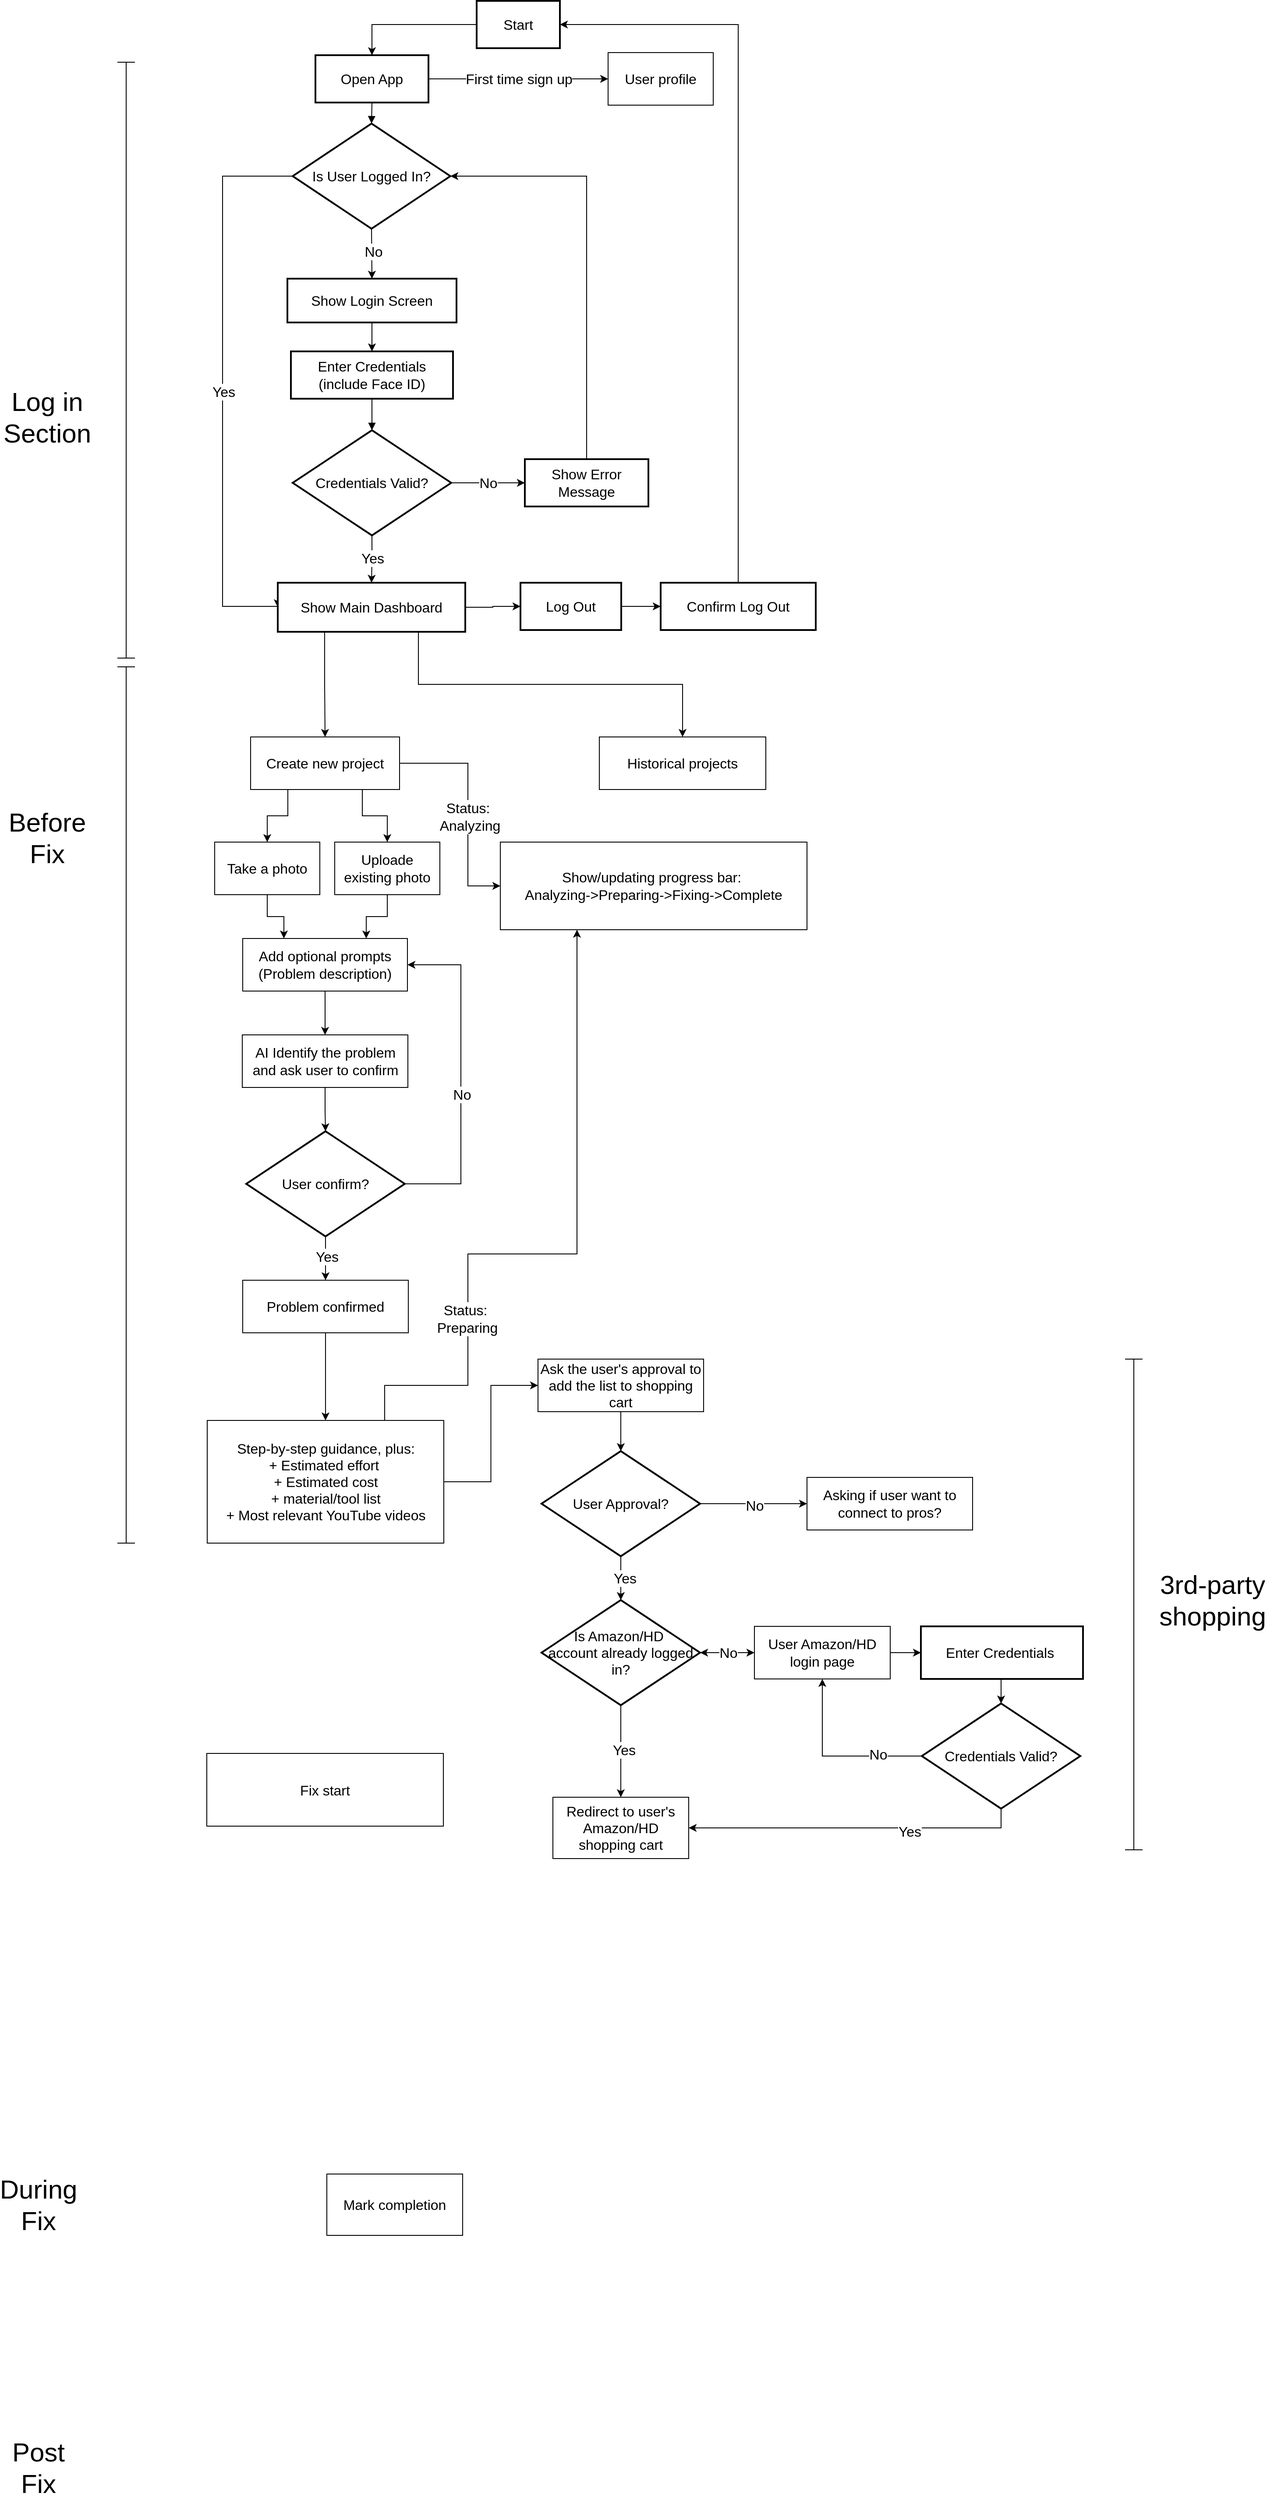 <mxfile version="27.2.0">
  <diagram name="Page-1" id="i8-PB3AcAraNgIOo55Ax">
    <mxGraphModel dx="1426" dy="807" grid="1" gridSize="10" guides="1" tooltips="1" connect="1" arrows="1" fold="1" page="1" pageScale="1" pageWidth="850" pageHeight="1100" math="0" shadow="0">
      <root>
        <mxCell id="0" />
        <mxCell id="1" parent="0" />
        <mxCell id="IaQsyCqeO4DwuMl-rm6--35" style="edgeStyle=orthogonalEdgeStyle;rounded=0;orthogonalLoop=1;jettySize=auto;html=1;exitX=0;exitY=0.5;exitDx=0;exitDy=0;entryX=0.5;entryY=0;entryDx=0;entryDy=0;" parent="1" source="2" target="3" edge="1">
          <mxGeometry relative="1" as="geometry" />
        </mxCell>
        <mxCell id="2" value="Start" style="whiteSpace=wrap;strokeWidth=2;fontSize=16;" parent="1" vertex="1">
          <mxGeometry x="580" y="10" width="95" height="54" as="geometry" />
        </mxCell>
        <mxCell id="TPra9BGJ07zB-xDGY-pQ-31" style="edgeStyle=orthogonalEdgeStyle;rounded=0;orthogonalLoop=1;jettySize=auto;html=1;exitX=1;exitY=0.5;exitDx=0;exitDy=0;entryX=0;entryY=0.5;entryDx=0;entryDy=0;" edge="1" parent="1" source="3" target="TPra9BGJ07zB-xDGY-pQ-30">
          <mxGeometry relative="1" as="geometry" />
        </mxCell>
        <mxCell id="TPra9BGJ07zB-xDGY-pQ-32" value="First time sign up" style="edgeLabel;html=1;align=center;verticalAlign=middle;resizable=0;points=[];fontSize=16;" vertex="1" connectable="0" parent="TPra9BGJ07zB-xDGY-pQ-31">
          <mxGeometry x="-0.288" y="1" relative="1" as="geometry">
            <mxPoint x="30" y="1" as="offset" />
          </mxGeometry>
        </mxCell>
        <mxCell id="3" value="Open App" style="whiteSpace=wrap;strokeWidth=2;fontSize=16;" parent="1" vertex="1">
          <mxGeometry x="396" y="72" width="129" height="54" as="geometry" />
        </mxCell>
        <mxCell id="IaQsyCqeO4DwuMl-rm6--65" style="edgeStyle=orthogonalEdgeStyle;rounded=0;orthogonalLoop=1;jettySize=auto;html=1;exitX=0;exitY=0.5;exitDx=0;exitDy=0;entryX=0;entryY=0.5;entryDx=0;entryDy=0;" parent="1" source="4" target="5" edge="1">
          <mxGeometry relative="1" as="geometry">
            <Array as="points">
              <mxPoint x="290" y="210" />
              <mxPoint x="290" y="701" />
            </Array>
          </mxGeometry>
        </mxCell>
        <mxCell id="IaQsyCqeO4DwuMl-rm6--66" value="Yes" style="edgeLabel;html=1;align=center;verticalAlign=middle;resizable=0;points=[];fontSize=16;" parent="IaQsyCqeO4DwuMl-rm6--65" vertex="1" connectable="0">
          <mxGeometry x="0.027" y="1" relative="1" as="geometry">
            <mxPoint as="offset" />
          </mxGeometry>
        </mxCell>
        <mxCell id="4" value="Is User Logged In?" style="rhombus;strokeWidth=2;whiteSpace=wrap;fontSize=16;" parent="1" vertex="1">
          <mxGeometry x="370" y="150" width="180" height="120" as="geometry" />
        </mxCell>
        <mxCell id="IaQsyCqeO4DwuMl-rm6--48" style="edgeStyle=orthogonalEdgeStyle;rounded=0;orthogonalLoop=1;jettySize=auto;html=1;exitX=1;exitY=0.5;exitDx=0;exitDy=0;entryX=0;entryY=0.5;entryDx=0;entryDy=0;" parent="1" source="5" target="13" edge="1">
          <mxGeometry relative="1" as="geometry" />
        </mxCell>
        <mxCell id="IaQsyCqeO4DwuMl-rm6--91" style="edgeStyle=orthogonalEdgeStyle;rounded=0;orthogonalLoop=1;jettySize=auto;html=1;exitX=0.75;exitY=1;exitDx=0;exitDy=0;" parent="1" source="5" target="hKCGwhO5Zb8HghyvoK2L-65" edge="1">
          <mxGeometry relative="1" as="geometry" />
        </mxCell>
        <mxCell id="5" value="Show Main Dashboard" style="whiteSpace=wrap;strokeWidth=2;fontSize=16;" parent="1" vertex="1">
          <mxGeometry x="353" y="674" width="214" height="56" as="geometry" />
        </mxCell>
        <mxCell id="6" value="Show Login Screen" style="whiteSpace=wrap;strokeWidth=2;fontSize=16;" parent="1" vertex="1">
          <mxGeometry x="364" y="327" width="193" height="50" as="geometry" />
        </mxCell>
        <mxCell id="7" value="Enter Credentials (include Face ID)" style="whiteSpace=wrap;strokeWidth=2;fontSize=16;" parent="1" vertex="1">
          <mxGeometry x="368" y="410" width="185" height="54" as="geometry" />
        </mxCell>
        <mxCell id="IaQsyCqeO4DwuMl-rm6--71" style="edgeStyle=orthogonalEdgeStyle;rounded=0;orthogonalLoop=1;jettySize=auto;html=1;exitX=0.5;exitY=1;exitDx=0;exitDy=0;entryX=0.5;entryY=0;entryDx=0;entryDy=0;" parent="1" source="8" target="5" edge="1">
          <mxGeometry relative="1" as="geometry" />
        </mxCell>
        <mxCell id="IaQsyCqeO4DwuMl-rm6--72" value="Yes" style="edgeLabel;html=1;align=center;verticalAlign=middle;resizable=0;points=[];fontSize=16;" parent="IaQsyCqeO4DwuMl-rm6--71" vertex="1" connectable="0">
          <mxGeometry x="-0.049" relative="1" as="geometry">
            <mxPoint as="offset" />
          </mxGeometry>
        </mxCell>
        <mxCell id="8" value="Credentials Valid?" style="rhombus;strokeWidth=2;whiteSpace=wrap;fontSize=16;" parent="1" vertex="1">
          <mxGeometry x="370" y="500" width="181" height="120" as="geometry" />
        </mxCell>
        <mxCell id="IaQsyCqeO4DwuMl-rm6--60" style="edgeStyle=orthogonalEdgeStyle;rounded=0;orthogonalLoop=1;jettySize=auto;html=1;exitX=0.5;exitY=0;exitDx=0;exitDy=0;entryX=1;entryY=0.5;entryDx=0;entryDy=0;" parent="1" source="9" target="4" edge="1">
          <mxGeometry relative="1" as="geometry" />
        </mxCell>
        <mxCell id="9" value="Show Error Message" style="whiteSpace=wrap;strokeWidth=2;fontSize=16;" parent="1" vertex="1">
          <mxGeometry x="635" y="533" width="141" height="54" as="geometry" />
        </mxCell>
        <mxCell id="IaQsyCqeO4DwuMl-rm6--54" style="edgeStyle=orthogonalEdgeStyle;rounded=0;orthogonalLoop=1;jettySize=auto;html=1;exitX=1;exitY=0.5;exitDx=0;exitDy=0;entryX=0;entryY=0.5;entryDx=0;entryDy=0;" parent="1" source="13" target="24" edge="1">
          <mxGeometry relative="1" as="geometry" />
        </mxCell>
        <mxCell id="13" value="Log Out" style="whiteSpace=wrap;strokeWidth=2;fontSize=16;" parent="1" vertex="1">
          <mxGeometry x="630" y="674" width="115" height="54" as="geometry" />
        </mxCell>
        <mxCell id="IaQsyCqeO4DwuMl-rm6--57" style="edgeStyle=orthogonalEdgeStyle;rounded=0;orthogonalLoop=1;jettySize=auto;html=1;exitX=0.5;exitY=0;exitDx=0;exitDy=0;entryX=1;entryY=0.5;entryDx=0;entryDy=0;" parent="1" source="24" target="2" edge="1">
          <mxGeometry relative="1" as="geometry" />
        </mxCell>
        <mxCell id="24" value="Confirm Log Out" style="whiteSpace=wrap;strokeWidth=2;fontSize=16;" parent="1" vertex="1">
          <mxGeometry x="790" y="674" width="177" height="54" as="geometry" />
        </mxCell>
        <mxCell id="26" value="" style="curved=1;startArrow=none;endArrow=block;exitX=0.5;exitY=1;entryX=0.5;entryY=0;" parent="1" source="3" target="4" edge="1">
          <mxGeometry relative="1" as="geometry">
            <Array as="points" />
          </mxGeometry>
        </mxCell>
        <mxCell id="30" value="" style="curved=1;startArrow=none;endArrow=block;exitX=0.5;exitY=1;entryX=0.5;entryY=0;" parent="1" source="7" target="8" edge="1">
          <mxGeometry relative="1" as="geometry">
            <Array as="points" />
          </mxGeometry>
        </mxCell>
        <mxCell id="IaQsyCqeO4DwuMl-rm6--103" style="edgeStyle=orthogonalEdgeStyle;rounded=0;orthogonalLoop=1;jettySize=auto;html=1;exitX=0.25;exitY=1;exitDx=0;exitDy=0;" parent="1" source="hKCGwhO5Zb8HghyvoK2L-64" target="hKCGwhO5Zb8HghyvoK2L-66" edge="1">
          <mxGeometry relative="1" as="geometry" />
        </mxCell>
        <mxCell id="IaQsyCqeO4DwuMl-rm6--104" style="edgeStyle=orthogonalEdgeStyle;rounded=0;orthogonalLoop=1;jettySize=auto;html=1;exitX=0.75;exitY=1;exitDx=0;exitDy=0;" parent="1" source="hKCGwhO5Zb8HghyvoK2L-64" target="hKCGwhO5Zb8HghyvoK2L-67" edge="1">
          <mxGeometry relative="1" as="geometry" />
        </mxCell>
        <mxCell id="okQW3DUtCBUilretQnqk-32" style="edgeStyle=orthogonalEdgeStyle;rounded=0;orthogonalLoop=1;jettySize=auto;html=1;exitX=1;exitY=0.5;exitDx=0;exitDy=0;entryX=0;entryY=0.5;entryDx=0;entryDy=0;" parent="1" source="hKCGwhO5Zb8HghyvoK2L-64" target="okQW3DUtCBUilretQnqk-31" edge="1">
          <mxGeometry relative="1" as="geometry">
            <Array as="points">
              <mxPoint x="570" y="880" />
              <mxPoint x="570" y="1020" />
            </Array>
          </mxGeometry>
        </mxCell>
        <mxCell id="okQW3DUtCBUilretQnqk-34" value="Status:&amp;nbsp;&lt;div&gt;Analyzing&lt;/div&gt;" style="edgeLabel;html=1;align=center;verticalAlign=middle;resizable=0;points=[];fontSize=16;" parent="okQW3DUtCBUilretQnqk-32" vertex="1" connectable="0">
          <mxGeometry x="0.09" y="2" relative="1" as="geometry">
            <mxPoint as="offset" />
          </mxGeometry>
        </mxCell>
        <mxCell id="hKCGwhO5Zb8HghyvoK2L-64" value="Create new project" style="rounded=0;whiteSpace=wrap;html=1;fontSize=16;" parent="1" vertex="1">
          <mxGeometry x="322" y="850" width="170" height="60" as="geometry" />
        </mxCell>
        <mxCell id="hKCGwhO5Zb8HghyvoK2L-65" value="Historical projects" style="rounded=0;whiteSpace=wrap;html=1;fontSize=16;" parent="1" vertex="1">
          <mxGeometry x="720" y="850" width="190" height="60" as="geometry" />
        </mxCell>
        <mxCell id="IaQsyCqeO4DwuMl-rm6--106" style="edgeStyle=orthogonalEdgeStyle;rounded=0;orthogonalLoop=1;jettySize=auto;html=1;exitX=0.5;exitY=1;exitDx=0;exitDy=0;entryX=0.25;entryY=0;entryDx=0;entryDy=0;" parent="1" source="hKCGwhO5Zb8HghyvoK2L-66" target="IaQsyCqeO4DwuMl-rm6--105" edge="1">
          <mxGeometry relative="1" as="geometry" />
        </mxCell>
        <mxCell id="hKCGwhO5Zb8HghyvoK2L-66" value="Take a photo" style="rounded=0;whiteSpace=wrap;html=1;fontSize=16;" parent="1" vertex="1">
          <mxGeometry x="281" y="970" width="120" height="60" as="geometry" />
        </mxCell>
        <mxCell id="IaQsyCqeO4DwuMl-rm6--108" style="edgeStyle=orthogonalEdgeStyle;rounded=0;orthogonalLoop=1;jettySize=auto;html=1;exitX=0.5;exitY=1;exitDx=0;exitDy=0;entryX=0.75;entryY=0;entryDx=0;entryDy=0;" parent="1" source="hKCGwhO5Zb8HghyvoK2L-67" target="IaQsyCqeO4DwuMl-rm6--105" edge="1">
          <mxGeometry relative="1" as="geometry" />
        </mxCell>
        <mxCell id="hKCGwhO5Zb8HghyvoK2L-67" value="Uploade existing photo" style="rounded=0;whiteSpace=wrap;html=1;fontSize=16;" parent="1" vertex="1">
          <mxGeometry x="418" y="970" width="120" height="60" as="geometry" />
        </mxCell>
        <mxCell id="IaQsyCqeO4DwuMl-rm6--33" value="&lt;font style=&quot;font-size: 30px;&quot;&gt;Log in Section&lt;/font&gt;" style="text;html=1;align=center;verticalAlign=middle;whiteSpace=wrap;rounded=0;" parent="1" vertex="1">
          <mxGeometry x="60" y="470" width="60" height="30" as="geometry" />
        </mxCell>
        <mxCell id="IaQsyCqeO4DwuMl-rm6--38" value="" style="endArrow=classic;html=1;rounded=0;exitX=0.5;exitY=1;exitDx=0;exitDy=0;entryX=0.5;entryY=0;entryDx=0;entryDy=0;" parent="1" source="4" target="6" edge="1">
          <mxGeometry width="50" height="50" relative="1" as="geometry">
            <mxPoint x="470" y="332" as="sourcePoint" />
            <mxPoint x="520" y="282" as="targetPoint" />
          </mxGeometry>
        </mxCell>
        <mxCell id="IaQsyCqeO4DwuMl-rm6--73" value="No" style="edgeLabel;html=1;align=center;verticalAlign=middle;resizable=0;points=[];fontSize=16;" parent="IaQsyCqeO4DwuMl-rm6--38" vertex="1" connectable="0">
          <mxGeometry x="-0.108" y="2" relative="1" as="geometry">
            <mxPoint as="offset" />
          </mxGeometry>
        </mxCell>
        <mxCell id="IaQsyCqeO4DwuMl-rm6--39" value="" style="endArrow=classic;html=1;rounded=0;exitX=0.5;exitY=1;exitDx=0;exitDy=0;" parent="1" source="6" target="7" edge="1">
          <mxGeometry width="50" height="50" relative="1" as="geometry">
            <mxPoint x="340" y="652" as="sourcePoint" />
            <mxPoint x="390" y="602" as="targetPoint" />
          </mxGeometry>
        </mxCell>
        <mxCell id="IaQsyCqeO4DwuMl-rm6--40" value="" style="endArrow=classic;html=1;rounded=0;exitX=1;exitY=0.5;exitDx=0;exitDy=0;entryX=0;entryY=0.5;entryDx=0;entryDy=0;" parent="1" source="8" target="9" edge="1">
          <mxGeometry relative="1" as="geometry">
            <mxPoint x="310" y="582" as="sourcePoint" />
            <mxPoint x="410" y="582" as="targetPoint" />
          </mxGeometry>
        </mxCell>
        <mxCell id="IaQsyCqeO4DwuMl-rm6--41" value="No" style="edgeLabel;resizable=0;html=1;;align=center;verticalAlign=middle;fontSize=16;" parent="IaQsyCqeO4DwuMl-rm6--40" connectable="0" vertex="1">
          <mxGeometry relative="1" as="geometry" />
        </mxCell>
        <mxCell id="IaQsyCqeO4DwuMl-rm6--93" style="edgeStyle=orthogonalEdgeStyle;rounded=0;orthogonalLoop=1;jettySize=auto;html=1;exitX=0.25;exitY=1;exitDx=0;exitDy=0;entryX=0.5;entryY=0;entryDx=0;entryDy=0;" parent="1" source="5" target="hKCGwhO5Zb8HghyvoK2L-64" edge="1">
          <mxGeometry relative="1" as="geometry">
            <mxPoint x="379" y="760" as="sourcePoint" />
            <mxPoint x="470" y="880" as="targetPoint" />
          </mxGeometry>
        </mxCell>
        <mxCell id="IaQsyCqeO4DwuMl-rm6--94" value="" style="shape=crossbar;whiteSpace=wrap;html=1;rounded=1;direction=south;" parent="1" vertex="1">
          <mxGeometry x="170" y="80" width="20" height="680" as="geometry" />
        </mxCell>
        <mxCell id="IaQsyCqeO4DwuMl-rm6--98" value="&lt;font style=&quot;font-size: 30px;&quot;&gt;Before Fix&lt;/font&gt;" style="text;html=1;align=center;verticalAlign=middle;whiteSpace=wrap;rounded=0;" parent="1" vertex="1">
          <mxGeometry x="60" y="950" width="60" height="30" as="geometry" />
        </mxCell>
        <mxCell id="IaQsyCqeO4DwuMl-rm6--100" value="" style="shape=crossbar;whiteSpace=wrap;html=1;rounded=1;direction=south;" parent="1" vertex="1">
          <mxGeometry x="170" y="770" width="20" height="1000" as="geometry" />
        </mxCell>
        <mxCell id="Fr-ovOuMh-uTbBDMMSQN-33" style="edgeStyle=orthogonalEdgeStyle;rounded=0;orthogonalLoop=1;jettySize=auto;html=1;exitX=0.5;exitY=1;exitDx=0;exitDy=0;entryX=0.5;entryY=0;entryDx=0;entryDy=0;" parent="1" source="IaQsyCqeO4DwuMl-rm6--105" target="IaQsyCqeO4DwuMl-rm6--110" edge="1">
          <mxGeometry relative="1" as="geometry" />
        </mxCell>
        <mxCell id="IaQsyCqeO4DwuMl-rm6--105" value="Add optional prompts (Problem description)" style="rounded=0;whiteSpace=wrap;html=1;fontSize=16;" parent="1" vertex="1">
          <mxGeometry x="313" y="1080" width="188" height="60" as="geometry" />
        </mxCell>
        <mxCell id="IaQsyCqeO4DwuMl-rm6--117" style="edgeStyle=orthogonalEdgeStyle;rounded=0;orthogonalLoop=1;jettySize=auto;html=1;exitX=0.5;exitY=1;exitDx=0;exitDy=0;entryX=0.5;entryY=0;entryDx=0;entryDy=0;" parent="1" source="IaQsyCqeO4DwuMl-rm6--110" target="IaQsyCqeO4DwuMl-rm6--112" edge="1">
          <mxGeometry relative="1" as="geometry" />
        </mxCell>
        <mxCell id="IaQsyCqeO4DwuMl-rm6--110" value="AI Identify the problem and ask user to confirm" style="rounded=0;whiteSpace=wrap;html=1;fontSize=16;" parent="1" vertex="1">
          <mxGeometry x="312.5" y="1190" width="189" height="60" as="geometry" />
        </mxCell>
        <mxCell id="IaQsyCqeO4DwuMl-rm6--121" style="edgeStyle=orthogonalEdgeStyle;rounded=0;orthogonalLoop=1;jettySize=auto;html=1;exitX=0.5;exitY=1;exitDx=0;exitDy=0;entryX=0.5;entryY=0;entryDx=0;entryDy=0;" parent="1" source="IaQsyCqeO4DwuMl-rm6--112" target="IaQsyCqeO4DwuMl-rm6--120" edge="1">
          <mxGeometry relative="1" as="geometry" />
        </mxCell>
        <mxCell id="IaQsyCqeO4DwuMl-rm6--122" value="Yes" style="edgeLabel;html=1;align=center;verticalAlign=middle;resizable=0;points=[];fontSize=16;" parent="IaQsyCqeO4DwuMl-rm6--121" vertex="1" connectable="0">
          <mxGeometry x="-0.089" y="1" relative="1" as="geometry">
            <mxPoint as="offset" />
          </mxGeometry>
        </mxCell>
        <mxCell id="Fr-ovOuMh-uTbBDMMSQN-34" style="edgeStyle=orthogonalEdgeStyle;rounded=0;orthogonalLoop=1;jettySize=auto;html=1;exitX=1;exitY=0.5;exitDx=0;exitDy=0;" parent="1" source="IaQsyCqeO4DwuMl-rm6--112" target="IaQsyCqeO4DwuMl-rm6--105" edge="1">
          <mxGeometry relative="1" as="geometry">
            <Array as="points">
              <mxPoint x="562" y="1360" />
              <mxPoint x="562" y="1110" />
            </Array>
          </mxGeometry>
        </mxCell>
        <mxCell id="Fr-ovOuMh-uTbBDMMSQN-35" value="&lt;font style=&quot;font-size: 16px;&quot;&gt;No&lt;/font&gt;" style="edgeLabel;html=1;align=center;verticalAlign=middle;resizable=0;points=[];" parent="Fr-ovOuMh-uTbBDMMSQN-34" vertex="1" connectable="0">
          <mxGeometry x="-0.115" y="-1" relative="1" as="geometry">
            <mxPoint as="offset" />
          </mxGeometry>
        </mxCell>
        <mxCell id="IaQsyCqeO4DwuMl-rm6--112" value="User confirm?" style="rhombus;strokeWidth=2;whiteSpace=wrap;fontSize=16;" parent="1" vertex="1">
          <mxGeometry x="317" y="1300" width="181" height="120" as="geometry" />
        </mxCell>
        <mxCell id="Fr-ovOuMh-uTbBDMMSQN-36" style="edgeStyle=orthogonalEdgeStyle;rounded=0;orthogonalLoop=1;jettySize=auto;html=1;exitX=0.5;exitY=1;exitDx=0;exitDy=0;entryX=0.5;entryY=0;entryDx=0;entryDy=0;" parent="1" source="IaQsyCqeO4DwuMl-rm6--120" target="IaQsyCqeO4DwuMl-rm6--126" edge="1">
          <mxGeometry relative="1" as="geometry" />
        </mxCell>
        <mxCell id="IaQsyCqeO4DwuMl-rm6--120" value="Problem confirmed" style="rounded=0;whiteSpace=wrap;html=1;fontSize=16;" parent="1" vertex="1">
          <mxGeometry x="313" y="1470" width="189" height="60" as="geometry" />
        </mxCell>
        <mxCell id="Fr-ovOuMh-uTbBDMMSQN-37" style="edgeStyle=orthogonalEdgeStyle;rounded=0;orthogonalLoop=1;jettySize=auto;html=1;exitX=1;exitY=0.5;exitDx=0;exitDy=0;entryX=0;entryY=0.5;entryDx=0;entryDy=0;" parent="1" source="IaQsyCqeO4DwuMl-rm6--126" target="IaQsyCqeO4DwuMl-rm6--132" edge="1">
          <mxGeometry relative="1" as="geometry" />
        </mxCell>
        <mxCell id="okQW3DUtCBUilretQnqk-33" style="edgeStyle=orthogonalEdgeStyle;rounded=0;orthogonalLoop=1;jettySize=auto;html=1;exitX=0.75;exitY=0;exitDx=0;exitDy=0;entryX=0.25;entryY=1;entryDx=0;entryDy=0;" parent="1" source="IaQsyCqeO4DwuMl-rm6--126" target="okQW3DUtCBUilretQnqk-31" edge="1">
          <mxGeometry relative="1" as="geometry">
            <Array as="points">
              <mxPoint x="475" y="1590" />
              <mxPoint x="570" y="1590" />
              <mxPoint x="570" y="1440" />
              <mxPoint x="695" y="1440" />
            </Array>
          </mxGeometry>
        </mxCell>
        <mxCell id="okQW3DUtCBUilretQnqk-35" value="Status:&amp;nbsp;&lt;div&gt;Preparing&lt;/div&gt;" style="edgeLabel;html=1;align=center;verticalAlign=middle;resizable=0;points=[];fontSize=16;" parent="okQW3DUtCBUilretQnqk-33" vertex="1" connectable="0">
          <mxGeometry x="-0.459" y="1" relative="1" as="geometry">
            <mxPoint as="offset" />
          </mxGeometry>
        </mxCell>
        <mxCell id="IaQsyCqeO4DwuMl-rm6--126" value="Step-by-step guidance, plus:&lt;div&gt;+ Estimated effort&amp;nbsp;&lt;/div&gt;&lt;div&gt;+ Estimated cost&lt;/div&gt;&lt;div&gt;+ material/tool list&lt;/div&gt;&lt;div&gt;+ Most relevant YouTube videos&lt;/div&gt;" style="rounded=0;whiteSpace=wrap;html=1;fontSize=16;" parent="1" vertex="1">
          <mxGeometry x="272.5" y="1630" width="270" height="140" as="geometry" />
        </mxCell>
        <mxCell id="IaQsyCqeO4DwuMl-rm6--159" style="edgeStyle=orthogonalEdgeStyle;rounded=0;orthogonalLoop=1;jettySize=auto;html=1;exitX=0.5;exitY=1;exitDx=0;exitDy=0;entryX=0.5;entryY=0;entryDx=0;entryDy=0;" parent="1" source="IaQsyCqeO4DwuMl-rm6--132" target="IaQsyCqeO4DwuMl-rm6--134" edge="1">
          <mxGeometry relative="1" as="geometry" />
        </mxCell>
        <mxCell id="IaQsyCqeO4DwuMl-rm6--132" value="Ask the user&#39;s approval to add the list to shopping cart" style="rounded=0;whiteSpace=wrap;html=1;fontSize=16;" parent="1" vertex="1">
          <mxGeometry x="650" y="1560" width="189" height="60" as="geometry" />
        </mxCell>
        <mxCell id="IaQsyCqeO4DwuMl-rm6--137" style="edgeStyle=orthogonalEdgeStyle;rounded=0;orthogonalLoop=1;jettySize=auto;html=1;exitX=0.5;exitY=1;exitDx=0;exitDy=0;entryX=0.5;entryY=0;entryDx=0;entryDy=0;" parent="1" source="IaQsyCqeO4DwuMl-rm6--134" target="IaQsyCqeO4DwuMl-rm6--136" edge="1">
          <mxGeometry relative="1" as="geometry" />
        </mxCell>
        <mxCell id="IaQsyCqeO4DwuMl-rm6--138" value="Yes" style="edgeLabel;html=1;align=center;verticalAlign=middle;resizable=0;points=[];fontSize=16;" parent="IaQsyCqeO4DwuMl-rm6--137" vertex="1" connectable="0">
          <mxGeometry x="0.005" y="4" relative="1" as="geometry">
            <mxPoint as="offset" />
          </mxGeometry>
        </mxCell>
        <mxCell id="IaQsyCqeO4DwuMl-rm6--166" style="edgeStyle=orthogonalEdgeStyle;rounded=0;orthogonalLoop=1;jettySize=auto;html=1;exitX=1;exitY=0.5;exitDx=0;exitDy=0;entryX=0;entryY=0.5;entryDx=0;entryDy=0;" parent="1" source="IaQsyCqeO4DwuMl-rm6--134" target="IaQsyCqeO4DwuMl-rm6--165" edge="1">
          <mxGeometry relative="1" as="geometry" />
        </mxCell>
        <mxCell id="IaQsyCqeO4DwuMl-rm6--167" value="No" style="edgeLabel;html=1;align=center;verticalAlign=middle;resizable=0;points=[];fontSize=16;" parent="IaQsyCqeO4DwuMl-rm6--166" vertex="1" connectable="0">
          <mxGeometry x="0.019" y="-2" relative="1" as="geometry">
            <mxPoint as="offset" />
          </mxGeometry>
        </mxCell>
        <mxCell id="IaQsyCqeO4DwuMl-rm6--134" value="User Approval?" style="rhombus;strokeWidth=2;whiteSpace=wrap;fontSize=16;" parent="1" vertex="1">
          <mxGeometry x="654" y="1665" width="181" height="120" as="geometry" />
        </mxCell>
        <mxCell id="IaQsyCqeO4DwuMl-rm6--146" value="" style="edgeStyle=orthogonalEdgeStyle;rounded=0;orthogonalLoop=1;jettySize=auto;html=1;" parent="1" source="IaQsyCqeO4DwuMl-rm6--135" target="IaQsyCqeO4DwuMl-rm6--136" edge="1">
          <mxGeometry relative="1" as="geometry" />
        </mxCell>
        <mxCell id="IaQsyCqeO4DwuMl-rm6--148" style="edgeStyle=orthogonalEdgeStyle;rounded=0;orthogonalLoop=1;jettySize=auto;html=1;exitX=1;exitY=0.5;exitDx=0;exitDy=0;entryX=0;entryY=0.5;entryDx=0;entryDy=0;" parent="1" source="IaQsyCqeO4DwuMl-rm6--135" target="IaQsyCqeO4DwuMl-rm6--147" edge="1">
          <mxGeometry relative="1" as="geometry" />
        </mxCell>
        <mxCell id="IaQsyCqeO4DwuMl-rm6--135" value="User Amazon/HD login page" style="rounded=0;whiteSpace=wrap;html=1;fontSize=16;" parent="1" vertex="1">
          <mxGeometry x="897" y="1865" width="155" height="60" as="geometry" />
        </mxCell>
        <mxCell id="IaQsyCqeO4DwuMl-rm6--142" style="edgeStyle=orthogonalEdgeStyle;rounded=0;orthogonalLoop=1;jettySize=auto;html=1;exitX=0.5;exitY=1;exitDx=0;exitDy=0;entryX=0.5;entryY=0;entryDx=0;entryDy=0;" parent="1" source="IaQsyCqeO4DwuMl-rm6--136" target="IaQsyCqeO4DwuMl-rm6--141" edge="1">
          <mxGeometry relative="1" as="geometry" />
        </mxCell>
        <mxCell id="IaQsyCqeO4DwuMl-rm6--143" value="&lt;font style=&quot;font-size: 16px;&quot;&gt;Yes&lt;/font&gt;" style="edgeLabel;html=1;align=center;verticalAlign=middle;resizable=0;points=[];" parent="IaQsyCqeO4DwuMl-rm6--142" vertex="1" connectable="0">
          <mxGeometry x="-0.025" y="3" relative="1" as="geometry">
            <mxPoint as="offset" />
          </mxGeometry>
        </mxCell>
        <mxCell id="IaQsyCqeO4DwuMl-rm6--144" style="edgeStyle=orthogonalEdgeStyle;rounded=0;orthogonalLoop=1;jettySize=auto;html=1;exitX=1;exitY=0.5;exitDx=0;exitDy=0;entryX=0;entryY=0.5;entryDx=0;entryDy=0;" parent="1" source="IaQsyCqeO4DwuMl-rm6--136" target="IaQsyCqeO4DwuMl-rm6--135" edge="1">
          <mxGeometry relative="1" as="geometry" />
        </mxCell>
        <mxCell id="IaQsyCqeO4DwuMl-rm6--145" value="No" style="edgeLabel;html=1;align=center;verticalAlign=middle;resizable=0;points=[];fontSize=16;" parent="IaQsyCqeO4DwuMl-rm6--144" vertex="1" connectable="0">
          <mxGeometry x="0.018" relative="1" as="geometry">
            <mxPoint as="offset" />
          </mxGeometry>
        </mxCell>
        <mxCell id="IaQsyCqeO4DwuMl-rm6--136" value="Is Amazon/HD &#xa;account already logged in?" style="rhombus;strokeWidth=2;whiteSpace=wrap;fontSize=16;" parent="1" vertex="1">
          <mxGeometry x="654" y="1835" width="181" height="120" as="geometry" />
        </mxCell>
        <mxCell id="IaQsyCqeO4DwuMl-rm6--141" value="Redirect to user&#39;s Amazon/HD shopping cart" style="rounded=0;whiteSpace=wrap;html=1;fontSize=16;" parent="1" vertex="1">
          <mxGeometry x="667" y="2060" width="155" height="70" as="geometry" />
        </mxCell>
        <mxCell id="IaQsyCqeO4DwuMl-rm6--150" style="edgeStyle=orthogonalEdgeStyle;rounded=0;orthogonalLoop=1;jettySize=auto;html=1;exitX=0.5;exitY=1;exitDx=0;exitDy=0;entryX=0.5;entryY=0;entryDx=0;entryDy=0;" parent="1" source="IaQsyCqeO4DwuMl-rm6--147" target="IaQsyCqeO4DwuMl-rm6--149" edge="1">
          <mxGeometry relative="1" as="geometry" />
        </mxCell>
        <mxCell id="IaQsyCqeO4DwuMl-rm6--147" value="Enter Credentials " style="whiteSpace=wrap;strokeWidth=2;fontSize=16;" parent="1" vertex="1">
          <mxGeometry x="1087" y="1865" width="185" height="60" as="geometry" />
        </mxCell>
        <mxCell id="IaQsyCqeO4DwuMl-rm6--151" style="edgeStyle=orthogonalEdgeStyle;rounded=0;orthogonalLoop=1;jettySize=auto;html=1;exitX=0.5;exitY=1;exitDx=0;exitDy=0;entryX=1;entryY=0.5;entryDx=0;entryDy=0;" parent="1" source="IaQsyCqeO4DwuMl-rm6--149" target="IaQsyCqeO4DwuMl-rm6--141" edge="1">
          <mxGeometry relative="1" as="geometry" />
        </mxCell>
        <mxCell id="IaQsyCqeO4DwuMl-rm6--154" value="Yes" style="edgeLabel;html=1;align=center;verticalAlign=middle;resizable=0;points=[];fontSize=16;" parent="IaQsyCqeO4DwuMl-rm6--151" vertex="1" connectable="0">
          <mxGeometry x="-0.328" y="4" relative="1" as="geometry">
            <mxPoint as="offset" />
          </mxGeometry>
        </mxCell>
        <mxCell id="IaQsyCqeO4DwuMl-rm6--152" style="edgeStyle=orthogonalEdgeStyle;rounded=0;orthogonalLoop=1;jettySize=auto;html=1;exitX=0;exitY=0.5;exitDx=0;exitDy=0;entryX=0.5;entryY=1;entryDx=0;entryDy=0;" parent="1" source="IaQsyCqeO4DwuMl-rm6--149" target="IaQsyCqeO4DwuMl-rm6--135" edge="1">
          <mxGeometry relative="1" as="geometry" />
        </mxCell>
        <mxCell id="IaQsyCqeO4DwuMl-rm6--153" value="No" style="edgeLabel;html=1;align=center;verticalAlign=middle;resizable=0;points=[];fontSize=16;" parent="IaQsyCqeO4DwuMl-rm6--152" vertex="1" connectable="0">
          <mxGeometry x="-0.497" y="-2" relative="1" as="geometry">
            <mxPoint as="offset" />
          </mxGeometry>
        </mxCell>
        <mxCell id="IaQsyCqeO4DwuMl-rm6--149" value="Credentials Valid?" style="rhombus;strokeWidth=2;whiteSpace=wrap;fontSize=16;" parent="1" vertex="1">
          <mxGeometry x="1088" y="1953" width="181" height="120" as="geometry" />
        </mxCell>
        <mxCell id="IaQsyCqeO4DwuMl-rm6--161" value="" style="shape=crossbar;whiteSpace=wrap;html=1;rounded=1;direction=south;" parent="1" vertex="1">
          <mxGeometry x="1320" y="1560" width="20" height="560" as="geometry" />
        </mxCell>
        <mxCell id="IaQsyCqeO4DwuMl-rm6--162" value="&lt;font style=&quot;font-size: 30px;&quot;&gt;3rd-party shopping&lt;/font&gt;" style="text;html=1;align=center;verticalAlign=middle;whiteSpace=wrap;rounded=0;" parent="1" vertex="1">
          <mxGeometry x="1390" y="1820" width="60" height="30" as="geometry" />
        </mxCell>
        <mxCell id="IaQsyCqeO4DwuMl-rm6--165" value="Asking if user want to connect to pros?" style="rounded=0;whiteSpace=wrap;html=1;fontSize=16;" parent="1" vertex="1">
          <mxGeometry x="957" y="1695" width="189" height="60" as="geometry" />
        </mxCell>
        <mxCell id="smgGS1yyV_OqEDBrMUQ_-31" value="Mark completion" style="rounded=0;whiteSpace=wrap;html=1;fontSize=16;" parent="1" vertex="1">
          <mxGeometry x="409" y="2490" width="155" height="70" as="geometry" />
        </mxCell>
        <mxCell id="Fr-ovOuMh-uTbBDMMSQN-31" value="&lt;font style=&quot;font-size: 30px;&quot;&gt;During Fix&lt;/font&gt;" style="text;html=1;align=center;verticalAlign=middle;whiteSpace=wrap;rounded=0;" parent="1" vertex="1">
          <mxGeometry x="50" y="2510" width="60" height="30" as="geometry" />
        </mxCell>
        <mxCell id="Fr-ovOuMh-uTbBDMMSQN-32" value="&lt;font style=&quot;font-size: 30px;&quot;&gt;Post Fix&lt;/font&gt;" style="text;html=1;align=center;verticalAlign=middle;whiteSpace=wrap;rounded=0;" parent="1" vertex="1">
          <mxGeometry x="50" y="2810" width="60" height="30" as="geometry" />
        </mxCell>
        <mxCell id="okQW3DUtCBUilretQnqk-30" value="Fix start" style="rounded=0;whiteSpace=wrap;html=1;fontSize=16;" parent="1" vertex="1">
          <mxGeometry x="272" y="2010" width="270" height="83" as="geometry" />
        </mxCell>
        <mxCell id="okQW3DUtCBUilretQnqk-31" value="Show/updating progress bar:&amp;nbsp;&lt;div&gt;Analyzing-&amp;gt;Preparing-&amp;gt;Fixing-&amp;gt;Complete&lt;/div&gt;" style="rounded=0;whiteSpace=wrap;html=1;fontSize=16;" parent="1" vertex="1">
          <mxGeometry x="607" y="970" width="350" height="100" as="geometry" />
        </mxCell>
        <mxCell id="TPra9BGJ07zB-xDGY-pQ-30" value="User profile" style="rounded=0;whiteSpace=wrap;html=1;fontSize=16;" vertex="1" parent="1">
          <mxGeometry x="730" y="69" width="120" height="60" as="geometry" />
        </mxCell>
      </root>
    </mxGraphModel>
  </diagram>
</mxfile>
